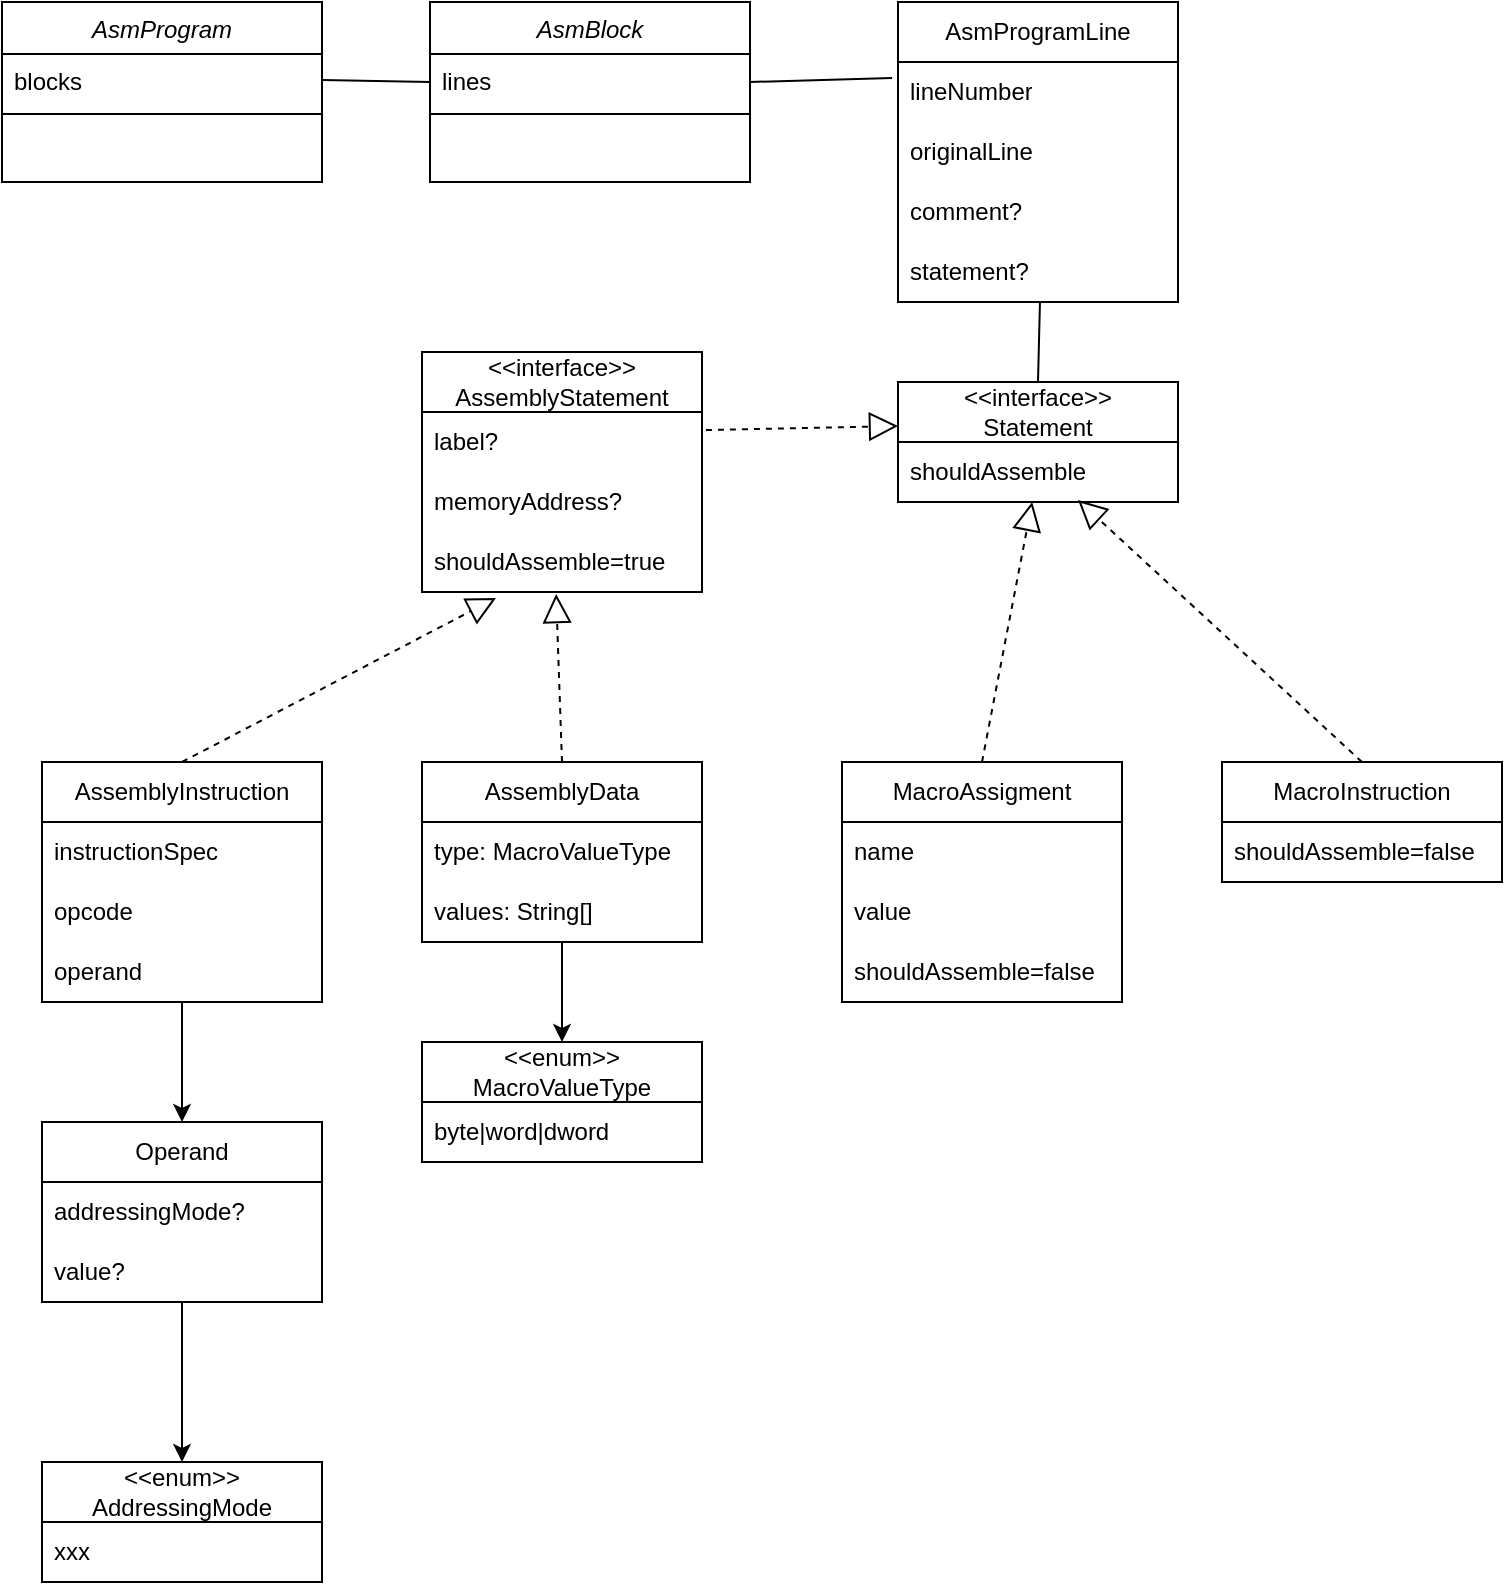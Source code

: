 <mxfile version="21.6.8" type="device">
  <diagram id="C5RBs43oDa-KdzZeNtuy" name="Page-1">
    <mxGraphModel dx="1434" dy="842" grid="1" gridSize="10" guides="1" tooltips="1" connect="1" arrows="1" fold="1" page="1" pageScale="1" pageWidth="827" pageHeight="1169" math="0" shadow="0">
      <root>
        <mxCell id="WIyWlLk6GJQsqaUBKTNV-0" />
        <mxCell id="WIyWlLk6GJQsqaUBKTNV-1" parent="WIyWlLk6GJQsqaUBKTNV-0" />
        <mxCell id="4GE8q51dWFR6qp5-xQLJ-0" value="AsmProgram" style="swimlane;fontStyle=2;align=center;verticalAlign=top;childLayout=stackLayout;horizontal=1;startSize=26;horizontalStack=0;resizeParent=1;resizeLast=0;collapsible=1;marginBottom=0;rounded=0;shadow=0;strokeWidth=1;" parent="WIyWlLk6GJQsqaUBKTNV-1" vertex="1">
          <mxGeometry x="40" y="10" width="160" height="90" as="geometry">
            <mxRectangle x="230" y="140" width="160" height="26" as="alternateBounds" />
          </mxGeometry>
        </mxCell>
        <mxCell id="4GE8q51dWFR6qp5-xQLJ-1" value="blocks" style="text;align=left;verticalAlign=top;spacingLeft=4;spacingRight=4;overflow=hidden;rotatable=0;points=[[0,0.5],[1,0.5]];portConstraint=eastwest;" parent="4GE8q51dWFR6qp5-xQLJ-0" vertex="1">
          <mxGeometry y="26" width="160" height="26" as="geometry" />
        </mxCell>
        <mxCell id="4GE8q51dWFR6qp5-xQLJ-4" value="" style="line;html=1;strokeWidth=1;align=left;verticalAlign=middle;spacingTop=-1;spacingLeft=3;spacingRight=3;rotatable=0;labelPosition=right;points=[];portConstraint=eastwest;" parent="4GE8q51dWFR6qp5-xQLJ-0" vertex="1">
          <mxGeometry y="52" width="160" height="8" as="geometry" />
        </mxCell>
        <mxCell id="4GE8q51dWFR6qp5-xQLJ-5" value="AsmBlock" style="swimlane;fontStyle=2;align=center;verticalAlign=top;childLayout=stackLayout;horizontal=1;startSize=26;horizontalStack=0;resizeParent=1;resizeLast=0;collapsible=1;marginBottom=0;rounded=0;shadow=0;strokeWidth=1;" parent="WIyWlLk6GJQsqaUBKTNV-1" vertex="1">
          <mxGeometry x="254" y="10" width="160" height="90" as="geometry">
            <mxRectangle x="230" y="140" width="160" height="26" as="alternateBounds" />
          </mxGeometry>
        </mxCell>
        <mxCell id="4GE8q51dWFR6qp5-xQLJ-6" value="lines" style="text;align=left;verticalAlign=top;spacingLeft=4;spacingRight=4;overflow=hidden;rotatable=0;points=[[0,0.5],[1,0.5]];portConstraint=eastwest;" parent="4GE8q51dWFR6qp5-xQLJ-5" vertex="1">
          <mxGeometry y="26" width="160" height="26" as="geometry" />
        </mxCell>
        <mxCell id="4GE8q51dWFR6qp5-xQLJ-7" value="" style="line;html=1;strokeWidth=1;align=left;verticalAlign=middle;spacingTop=-1;spacingLeft=3;spacingRight=3;rotatable=0;labelPosition=right;points=[];portConstraint=eastwest;" parent="4GE8q51dWFR6qp5-xQLJ-5" vertex="1">
          <mxGeometry y="52" width="160" height="8" as="geometry" />
        </mxCell>
        <mxCell id="4GE8q51dWFR6qp5-xQLJ-12" value="AsmProgramLine" style="swimlane;fontStyle=0;childLayout=stackLayout;horizontal=1;startSize=30;horizontalStack=0;resizeParent=1;resizeParentMax=0;resizeLast=0;collapsible=1;marginBottom=0;whiteSpace=wrap;html=1;" parent="WIyWlLk6GJQsqaUBKTNV-1" vertex="1">
          <mxGeometry x="488" y="10" width="140" height="150" as="geometry" />
        </mxCell>
        <mxCell id="4GE8q51dWFR6qp5-xQLJ-13" value="lineNumber" style="text;strokeColor=none;fillColor=none;align=left;verticalAlign=middle;spacingLeft=4;spacingRight=4;overflow=hidden;points=[[0,0.5],[1,0.5]];portConstraint=eastwest;rotatable=0;whiteSpace=wrap;html=1;" parent="4GE8q51dWFR6qp5-xQLJ-12" vertex="1">
          <mxGeometry y="30" width="140" height="30" as="geometry" />
        </mxCell>
        <mxCell id="4GE8q51dWFR6qp5-xQLJ-14" value="originalLine" style="text;strokeColor=none;fillColor=none;align=left;verticalAlign=middle;spacingLeft=4;spacingRight=4;overflow=hidden;points=[[0,0.5],[1,0.5]];portConstraint=eastwest;rotatable=0;whiteSpace=wrap;html=1;" parent="4GE8q51dWFR6qp5-xQLJ-12" vertex="1">
          <mxGeometry y="60" width="140" height="30" as="geometry" />
        </mxCell>
        <mxCell id="4GE8q51dWFR6qp5-xQLJ-15" value="comment?" style="text;strokeColor=none;fillColor=none;align=left;verticalAlign=middle;spacingLeft=4;spacingRight=4;overflow=hidden;points=[[0,0.5],[1,0.5]];portConstraint=eastwest;rotatable=0;whiteSpace=wrap;html=1;" parent="4GE8q51dWFR6qp5-xQLJ-12" vertex="1">
          <mxGeometry y="90" width="140" height="30" as="geometry" />
        </mxCell>
        <mxCell id="4GE8q51dWFR6qp5-xQLJ-16" value="statement?" style="text;strokeColor=none;fillColor=none;align=left;verticalAlign=middle;spacingLeft=4;spacingRight=4;overflow=hidden;points=[[0,0.5],[1,0.5]];portConstraint=eastwest;rotatable=0;whiteSpace=wrap;html=1;" parent="4GE8q51dWFR6qp5-xQLJ-12" vertex="1">
          <mxGeometry y="120" width="140" height="30" as="geometry" />
        </mxCell>
        <mxCell id="4GE8q51dWFR6qp5-xQLJ-17" value="&amp;lt;&amp;lt;interface&amp;gt;&amp;gt;&lt;br&gt;Statement" style="swimlane;fontStyle=0;childLayout=stackLayout;horizontal=1;startSize=30;horizontalStack=0;resizeParent=1;resizeParentMax=0;resizeLast=0;collapsible=1;marginBottom=0;whiteSpace=wrap;html=1;" parent="WIyWlLk6GJQsqaUBKTNV-1" vertex="1">
          <mxGeometry x="488" y="200" width="140" height="60" as="geometry" />
        </mxCell>
        <mxCell id="4GE8q51dWFR6qp5-xQLJ-18" value="shouldAssemble" style="text;strokeColor=none;fillColor=none;align=left;verticalAlign=middle;spacingLeft=4;spacingRight=4;overflow=hidden;points=[[0,0.5],[1,0.5]];portConstraint=eastwest;rotatable=0;whiteSpace=wrap;html=1;" parent="4GE8q51dWFR6qp5-xQLJ-17" vertex="1">
          <mxGeometry y="30" width="140" height="30" as="geometry" />
        </mxCell>
        <mxCell id="4GE8q51dWFR6qp5-xQLJ-22" value="" style="endArrow=none;html=1;rounded=0;exitX=1;exitY=0.5;exitDx=0;exitDy=0;" parent="WIyWlLk6GJQsqaUBKTNV-1" source="4GE8q51dWFR6qp5-xQLJ-1" edge="1">
          <mxGeometry width="50" height="50" relative="1" as="geometry">
            <mxPoint x="204" y="100" as="sourcePoint" />
            <mxPoint x="254" y="50" as="targetPoint" />
          </mxGeometry>
        </mxCell>
        <mxCell id="4GE8q51dWFR6qp5-xQLJ-23" value="" style="endArrow=none;html=1;rounded=0;exitX=1;exitY=0.5;exitDx=0;exitDy=0;entryX=-0.021;entryY=0.267;entryDx=0;entryDy=0;entryPerimeter=0;" parent="WIyWlLk6GJQsqaUBKTNV-1" target="4GE8q51dWFR6qp5-xQLJ-13" edge="1">
          <mxGeometry width="50" height="50" relative="1" as="geometry">
            <mxPoint x="414" y="50" as="sourcePoint" />
            <mxPoint x="468" y="51" as="targetPoint" />
          </mxGeometry>
        </mxCell>
        <mxCell id="4GE8q51dWFR6qp5-xQLJ-24" value="" style="endArrow=none;html=1;rounded=0;exitX=0.507;exitY=1;exitDx=0;exitDy=0;entryX=0.5;entryY=0;entryDx=0;entryDy=0;exitPerimeter=0;" parent="WIyWlLk6GJQsqaUBKTNV-1" source="4GE8q51dWFR6qp5-xQLJ-16" target="4GE8q51dWFR6qp5-xQLJ-17" edge="1">
          <mxGeometry width="50" height="50" relative="1" as="geometry">
            <mxPoint x="424" y="60" as="sourcePoint" />
            <mxPoint x="495" y="58" as="targetPoint" />
          </mxGeometry>
        </mxCell>
        <mxCell id="4GE8q51dWFR6qp5-xQLJ-25" value="&amp;lt;&amp;lt;interface&amp;gt;&amp;gt;&lt;br&gt;AssemblyStatement" style="swimlane;fontStyle=0;childLayout=stackLayout;horizontal=1;startSize=30;horizontalStack=0;resizeParent=1;resizeParentMax=0;resizeLast=0;collapsible=1;marginBottom=0;whiteSpace=wrap;html=1;" parent="WIyWlLk6GJQsqaUBKTNV-1" vertex="1">
          <mxGeometry x="250" y="185" width="140" height="120" as="geometry" />
        </mxCell>
        <mxCell id="4GE8q51dWFR6qp5-xQLJ-26" value="label?" style="text;strokeColor=none;fillColor=none;align=left;verticalAlign=middle;spacingLeft=4;spacingRight=4;overflow=hidden;points=[[0,0.5],[1,0.5]];portConstraint=eastwest;rotatable=0;whiteSpace=wrap;html=1;" parent="4GE8q51dWFR6qp5-xQLJ-25" vertex="1">
          <mxGeometry y="30" width="140" height="30" as="geometry" />
        </mxCell>
        <mxCell id="4GE8q51dWFR6qp5-xQLJ-27" value="memoryAddress?" style="text;strokeColor=none;fillColor=none;align=left;verticalAlign=middle;spacingLeft=4;spacingRight=4;overflow=hidden;points=[[0,0.5],[1,0.5]];portConstraint=eastwest;rotatable=0;whiteSpace=wrap;html=1;" parent="4GE8q51dWFR6qp5-xQLJ-25" vertex="1">
          <mxGeometry y="60" width="140" height="30" as="geometry" />
        </mxCell>
        <mxCell id="4GE8q51dWFR6qp5-xQLJ-65" value="shouldAssemble=true" style="text;strokeColor=none;fillColor=none;align=left;verticalAlign=middle;spacingLeft=4;spacingRight=4;overflow=hidden;points=[[0,0.5],[1,0.5]];portConstraint=eastwest;rotatable=0;whiteSpace=wrap;html=1;" parent="4GE8q51dWFR6qp5-xQLJ-25" vertex="1">
          <mxGeometry y="90" width="140" height="30" as="geometry" />
        </mxCell>
        <mxCell id="4GE8q51dWFR6qp5-xQLJ-63" style="edgeStyle=orthogonalEdgeStyle;rounded=0;orthogonalLoop=1;jettySize=auto;html=1;" parent="WIyWlLk6GJQsqaUBKTNV-1" source="4GE8q51dWFR6qp5-xQLJ-29" edge="1">
          <mxGeometry relative="1" as="geometry">
            <mxPoint x="130" y="570" as="targetPoint" />
          </mxGeometry>
        </mxCell>
        <mxCell id="4GE8q51dWFR6qp5-xQLJ-29" value="AssemblyInstruction" style="swimlane;fontStyle=0;childLayout=stackLayout;horizontal=1;startSize=30;horizontalStack=0;resizeParent=1;resizeParentMax=0;resizeLast=0;collapsible=1;marginBottom=0;whiteSpace=wrap;html=1;" parent="WIyWlLk6GJQsqaUBKTNV-1" vertex="1">
          <mxGeometry x="60" y="390" width="140" height="120" as="geometry" />
        </mxCell>
        <mxCell id="4GE8q51dWFR6qp5-xQLJ-30" value="instructionSpec" style="text;strokeColor=none;fillColor=none;align=left;verticalAlign=middle;spacingLeft=4;spacingRight=4;overflow=hidden;points=[[0,0.5],[1,0.5]];portConstraint=eastwest;rotatable=0;whiteSpace=wrap;html=1;" parent="4GE8q51dWFR6qp5-xQLJ-29" vertex="1">
          <mxGeometry y="30" width="140" height="30" as="geometry" />
        </mxCell>
        <mxCell id="4GE8q51dWFR6qp5-xQLJ-31" value="opcode" style="text;strokeColor=none;fillColor=none;align=left;verticalAlign=middle;spacingLeft=4;spacingRight=4;overflow=hidden;points=[[0,0.5],[1,0.5]];portConstraint=eastwest;rotatable=0;whiteSpace=wrap;html=1;" parent="4GE8q51dWFR6qp5-xQLJ-29" vertex="1">
          <mxGeometry y="60" width="140" height="30" as="geometry" />
        </mxCell>
        <mxCell id="4GE8q51dWFR6qp5-xQLJ-32" value="operand" style="text;strokeColor=none;fillColor=none;align=left;verticalAlign=middle;spacingLeft=4;spacingRight=4;overflow=hidden;points=[[0,0.5],[1,0.5]];portConstraint=eastwest;rotatable=0;whiteSpace=wrap;html=1;" parent="4GE8q51dWFR6qp5-xQLJ-29" vertex="1">
          <mxGeometry y="90" width="140" height="30" as="geometry" />
        </mxCell>
        <mxCell id="4GE8q51dWFR6qp5-xQLJ-33" value="" style="endArrow=block;dashed=1;endFill=0;endSize=12;html=1;rounded=0;exitX=1.014;exitY=0.3;exitDx=0;exitDy=0;entryX=0;entryY=0.367;entryDx=0;entryDy=0;entryPerimeter=0;exitPerimeter=0;" parent="WIyWlLk6GJQsqaUBKTNV-1" source="4GE8q51dWFR6qp5-xQLJ-26" target="4GE8q51dWFR6qp5-xQLJ-17" edge="1">
          <mxGeometry width="160" relative="1" as="geometry">
            <mxPoint x="330" y="210" as="sourcePoint" />
            <mxPoint x="558" y="260" as="targetPoint" />
          </mxGeometry>
        </mxCell>
        <mxCell id="4GE8q51dWFR6qp5-xQLJ-34" value="" style="endArrow=block;dashed=1;endFill=0;endSize=12;html=1;rounded=0;exitX=0.5;exitY=0;exitDx=0;exitDy=0;entryX=0.264;entryY=1.1;entryDx=0;entryDy=0;entryPerimeter=0;" parent="WIyWlLk6GJQsqaUBKTNV-1" source="4GE8q51dWFR6qp5-xQLJ-29" target="4GE8q51dWFR6qp5-xQLJ-65" edge="1">
          <mxGeometry width="160" relative="1" as="geometry">
            <mxPoint x="330" y="210" as="sourcePoint" />
            <mxPoint x="292" y="305" as="targetPoint" />
          </mxGeometry>
        </mxCell>
        <mxCell id="4GE8q51dWFR6qp5-xQLJ-56" style="rounded=0;orthogonalLoop=1;jettySize=auto;html=1;entryX=0.5;entryY=0;entryDx=0;entryDy=0;" parent="WIyWlLk6GJQsqaUBKTNV-1" source="4GE8q51dWFR6qp5-xQLJ-35" target="4GE8q51dWFR6qp5-xQLJ-52" edge="1">
          <mxGeometry relative="1" as="geometry" />
        </mxCell>
        <mxCell id="4GE8q51dWFR6qp5-xQLJ-35" value="AssemblyData" style="swimlane;fontStyle=0;childLayout=stackLayout;horizontal=1;startSize=30;horizontalStack=0;resizeParent=1;resizeParentMax=0;resizeLast=0;collapsible=1;marginBottom=0;whiteSpace=wrap;html=1;" parent="WIyWlLk6GJQsqaUBKTNV-1" vertex="1">
          <mxGeometry x="250" y="390" width="140" height="90" as="geometry" />
        </mxCell>
        <mxCell id="4GE8q51dWFR6qp5-xQLJ-36" value="type: MacroValueType" style="text;strokeColor=none;fillColor=none;align=left;verticalAlign=middle;spacingLeft=4;spacingRight=4;overflow=hidden;points=[[0,0.5],[1,0.5]];portConstraint=eastwest;rotatable=0;whiteSpace=wrap;html=1;" parent="4GE8q51dWFR6qp5-xQLJ-35" vertex="1">
          <mxGeometry y="30" width="140" height="30" as="geometry" />
        </mxCell>
        <mxCell id="4GE8q51dWFR6qp5-xQLJ-37" value="values: String[]" style="text;strokeColor=none;fillColor=none;align=left;verticalAlign=middle;spacingLeft=4;spacingRight=4;overflow=hidden;points=[[0,0.5],[1,0.5]];portConstraint=eastwest;rotatable=0;whiteSpace=wrap;html=1;" parent="4GE8q51dWFR6qp5-xQLJ-35" vertex="1">
          <mxGeometry y="60" width="140" height="30" as="geometry" />
        </mxCell>
        <mxCell id="4GE8q51dWFR6qp5-xQLJ-39" value="" style="endArrow=block;dashed=1;endFill=0;endSize=12;html=1;rounded=0;exitX=0.5;exitY=0;exitDx=0;exitDy=0;entryX=0.479;entryY=1.033;entryDx=0;entryDy=0;entryPerimeter=0;" parent="WIyWlLk6GJQsqaUBKTNV-1" source="4GE8q51dWFR6qp5-xQLJ-35" edge="1" target="4GE8q51dWFR6qp5-xQLJ-65">
          <mxGeometry width="160" relative="1" as="geometry">
            <mxPoint x="160" y="400" as="sourcePoint" />
            <mxPoint x="320" y="300" as="targetPoint" />
          </mxGeometry>
        </mxCell>
        <mxCell id="4GE8q51dWFR6qp5-xQLJ-40" value="MacroAssigment" style="swimlane;fontStyle=0;childLayout=stackLayout;horizontal=1;startSize=30;horizontalStack=0;resizeParent=1;resizeParentMax=0;resizeLast=0;collapsible=1;marginBottom=0;whiteSpace=wrap;html=1;" parent="WIyWlLk6GJQsqaUBKTNV-1" vertex="1">
          <mxGeometry x="460" y="390" width="140" height="120" as="geometry" />
        </mxCell>
        <mxCell id="4GE8q51dWFR6qp5-xQLJ-41" value="name" style="text;strokeColor=none;fillColor=none;align=left;verticalAlign=middle;spacingLeft=4;spacingRight=4;overflow=hidden;points=[[0,0.5],[1,0.5]];portConstraint=eastwest;rotatable=0;whiteSpace=wrap;html=1;" parent="4GE8q51dWFR6qp5-xQLJ-40" vertex="1">
          <mxGeometry y="30" width="140" height="30" as="geometry" />
        </mxCell>
        <mxCell id="4GE8q51dWFR6qp5-xQLJ-42" value="value" style="text;strokeColor=none;fillColor=none;align=left;verticalAlign=middle;spacingLeft=4;spacingRight=4;overflow=hidden;points=[[0,0.5],[1,0.5]];portConstraint=eastwest;rotatable=0;whiteSpace=wrap;html=1;" parent="4GE8q51dWFR6qp5-xQLJ-40" vertex="1">
          <mxGeometry y="60" width="140" height="30" as="geometry" />
        </mxCell>
        <mxCell id="4GE8q51dWFR6qp5-xQLJ-66" value="shouldAssemble=false" style="text;strokeColor=none;fillColor=none;align=left;verticalAlign=middle;spacingLeft=4;spacingRight=4;overflow=hidden;points=[[0,0.5],[1,0.5]];portConstraint=eastwest;rotatable=0;whiteSpace=wrap;html=1;" parent="4GE8q51dWFR6qp5-xQLJ-40" vertex="1">
          <mxGeometry y="90" width="140" height="30" as="geometry" />
        </mxCell>
        <mxCell id="4GE8q51dWFR6qp5-xQLJ-44" value="MacroInstruction" style="swimlane;fontStyle=0;childLayout=stackLayout;horizontal=1;startSize=30;horizontalStack=0;resizeParent=1;resizeParentMax=0;resizeLast=0;collapsible=1;marginBottom=0;whiteSpace=wrap;html=1;" parent="WIyWlLk6GJQsqaUBKTNV-1" vertex="1">
          <mxGeometry x="650" y="390" width="140" height="60" as="geometry" />
        </mxCell>
        <mxCell id="4GE8q51dWFR6qp5-xQLJ-45" value="shouldAssemble=false" style="text;strokeColor=none;fillColor=none;align=left;verticalAlign=middle;spacingLeft=4;spacingRight=4;overflow=hidden;points=[[0,0.5],[1,0.5]];portConstraint=eastwest;rotatable=0;whiteSpace=wrap;html=1;" parent="4GE8q51dWFR6qp5-xQLJ-44" vertex="1">
          <mxGeometry y="30" width="140" height="30" as="geometry" />
        </mxCell>
        <mxCell id="4GE8q51dWFR6qp5-xQLJ-50" value="" style="endArrow=block;dashed=1;endFill=0;endSize=12;html=1;rounded=0;" parent="WIyWlLk6GJQsqaUBKTNV-1" target="4GE8q51dWFR6qp5-xQLJ-18" edge="1">
          <mxGeometry width="160" relative="1" as="geometry">
            <mxPoint x="530" y="390" as="sourcePoint" />
            <mxPoint x="340" y="284" as="targetPoint" />
            <Array as="points" />
          </mxGeometry>
        </mxCell>
        <mxCell id="4GE8q51dWFR6qp5-xQLJ-51" value="" style="endArrow=block;dashed=1;endFill=0;endSize=12;html=1;rounded=0;entryX=0.643;entryY=0.967;entryDx=0;entryDy=0;entryPerimeter=0;exitX=0.5;exitY=0;exitDx=0;exitDy=0;" parent="WIyWlLk6GJQsqaUBKTNV-1" source="4GE8q51dWFR6qp5-xQLJ-44" target="4GE8q51dWFR6qp5-xQLJ-18" edge="1">
          <mxGeometry width="160" relative="1" as="geometry">
            <mxPoint x="540" y="400" as="sourcePoint" />
            <mxPoint x="574" y="272" as="targetPoint" />
            <Array as="points" />
          </mxGeometry>
        </mxCell>
        <mxCell id="4GE8q51dWFR6qp5-xQLJ-52" value="&amp;lt;&amp;lt;enum&amp;gt;&amp;gt;&lt;br&gt;MacroValueType" style="swimlane;fontStyle=0;childLayout=stackLayout;horizontal=1;startSize=30;horizontalStack=0;resizeParent=1;resizeParentMax=0;resizeLast=0;collapsible=1;marginBottom=0;whiteSpace=wrap;html=1;" parent="WIyWlLk6GJQsqaUBKTNV-1" vertex="1">
          <mxGeometry x="250" y="530" width="140" height="60" as="geometry" />
        </mxCell>
        <mxCell id="4GE8q51dWFR6qp5-xQLJ-53" value="byte|word|dword" style="text;strokeColor=none;fillColor=none;align=left;verticalAlign=middle;spacingLeft=4;spacingRight=4;overflow=hidden;points=[[0,0.5],[1,0.5]];portConstraint=eastwest;rotatable=0;whiteSpace=wrap;html=1;" parent="4GE8q51dWFR6qp5-xQLJ-52" vertex="1">
          <mxGeometry y="30" width="140" height="30" as="geometry" />
        </mxCell>
        <mxCell id="4GE8q51dWFR6qp5-xQLJ-57" value="&amp;lt;&amp;lt;enum&amp;gt;&amp;gt;&lt;br&gt;AddressingMode" style="swimlane;fontStyle=0;childLayout=stackLayout;horizontal=1;startSize=30;horizontalStack=0;resizeParent=1;resizeParentMax=0;resizeLast=0;collapsible=1;marginBottom=0;whiteSpace=wrap;html=1;" parent="WIyWlLk6GJQsqaUBKTNV-1" vertex="1">
          <mxGeometry x="60" y="740" width="140" height="60" as="geometry" />
        </mxCell>
        <mxCell id="4GE8q51dWFR6qp5-xQLJ-58" value="xxx" style="text;strokeColor=none;fillColor=none;align=left;verticalAlign=middle;spacingLeft=4;spacingRight=4;overflow=hidden;points=[[0,0.5],[1,0.5]];portConstraint=eastwest;rotatable=0;whiteSpace=wrap;html=1;" parent="4GE8q51dWFR6qp5-xQLJ-57" vertex="1">
          <mxGeometry y="30" width="140" height="30" as="geometry" />
        </mxCell>
        <mxCell id="4GE8q51dWFR6qp5-xQLJ-60" value="Operand" style="swimlane;fontStyle=0;childLayout=stackLayout;horizontal=1;startSize=30;horizontalStack=0;resizeParent=1;resizeParentMax=0;resizeLast=0;collapsible=1;marginBottom=0;whiteSpace=wrap;html=1;movable=1;resizable=1;rotatable=1;deletable=1;editable=1;locked=0;connectable=1;" parent="WIyWlLk6GJQsqaUBKTNV-1" vertex="1">
          <mxGeometry x="60" y="570" width="140" height="90" as="geometry" />
        </mxCell>
        <mxCell id="4GE8q51dWFR6qp5-xQLJ-61" value="addressingMode?" style="text;strokeColor=none;fillColor=none;align=left;verticalAlign=middle;spacingLeft=4;spacingRight=4;overflow=hidden;points=[[0,0.5],[1,0.5]];portConstraint=eastwest;rotatable=1;whiteSpace=wrap;html=1;movable=1;resizable=1;deletable=1;editable=1;locked=0;connectable=1;" parent="4GE8q51dWFR6qp5-xQLJ-60" vertex="1">
          <mxGeometry y="30" width="140" height="30" as="geometry" />
        </mxCell>
        <mxCell id="4GE8q51dWFR6qp5-xQLJ-62" value="value?" style="text;strokeColor=none;fillColor=none;align=left;verticalAlign=middle;spacingLeft=4;spacingRight=4;overflow=hidden;points=[[0,0.5],[1,0.5]];portConstraint=eastwest;rotatable=1;whiteSpace=wrap;html=1;movable=1;resizable=1;deletable=1;editable=1;locked=0;connectable=1;" parent="4GE8q51dWFR6qp5-xQLJ-60" vertex="1">
          <mxGeometry y="60" width="140" height="30" as="geometry" />
        </mxCell>
        <mxCell id="4GE8q51dWFR6qp5-xQLJ-64" style="rounded=0;orthogonalLoop=1;jettySize=auto;html=1;entryX=0.5;entryY=0;entryDx=0;entryDy=0;" parent="WIyWlLk6GJQsqaUBKTNV-1" target="4GE8q51dWFR6qp5-xQLJ-57" edge="1">
          <mxGeometry relative="1" as="geometry">
            <mxPoint x="130" y="660" as="sourcePoint" />
          </mxGeometry>
        </mxCell>
      </root>
    </mxGraphModel>
  </diagram>
</mxfile>
